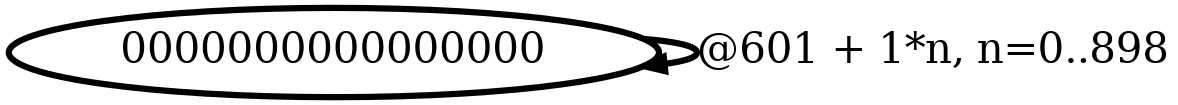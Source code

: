 digraph G {
        node [style=rounded, penwidth=3, fontsize=20, shape=oval];
        "0000000000000000" -> "0000000000000000" [label="@601 + 1*n, n=0..898", color=black,arrowsize=1,style=bold,penwidth=3,fontsize=20];
}
